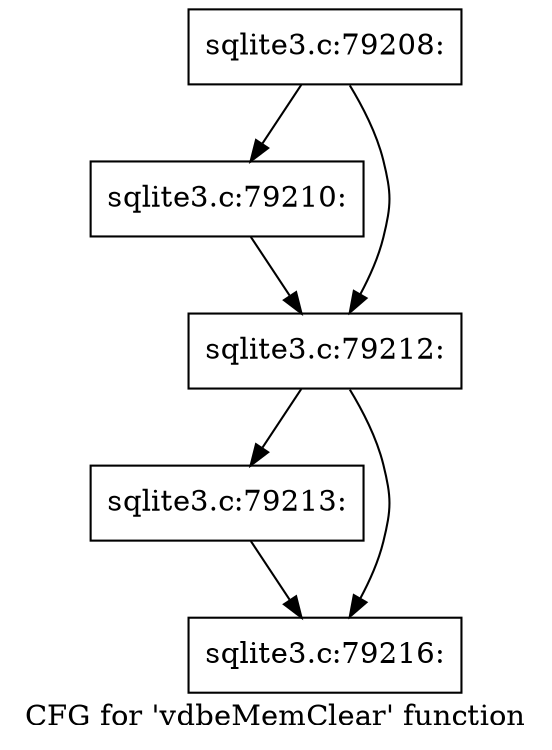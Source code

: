 digraph "CFG for 'vdbeMemClear' function" {
	label="CFG for 'vdbeMemClear' function";

	Node0x55c0f5444e20 [shape=record,label="{sqlite3.c:79208:}"];
	Node0x55c0f5444e20 -> Node0x55c0f7aaf4f0;
	Node0x55c0f5444e20 -> Node0x55c0f7aaf540;
	Node0x55c0f7aaf4f0 [shape=record,label="{sqlite3.c:79210:}"];
	Node0x55c0f7aaf4f0 -> Node0x55c0f7aaf540;
	Node0x55c0f7aaf540 [shape=record,label="{sqlite3.c:79212:}"];
	Node0x55c0f7aaf540 -> Node0x55c0f5444dd0;
	Node0x55c0f7aaf540 -> Node0x55c0f7ab10f0;
	Node0x55c0f5444dd0 [shape=record,label="{sqlite3.c:79213:}"];
	Node0x55c0f5444dd0 -> Node0x55c0f7ab10f0;
	Node0x55c0f7ab10f0 [shape=record,label="{sqlite3.c:79216:}"];
}
